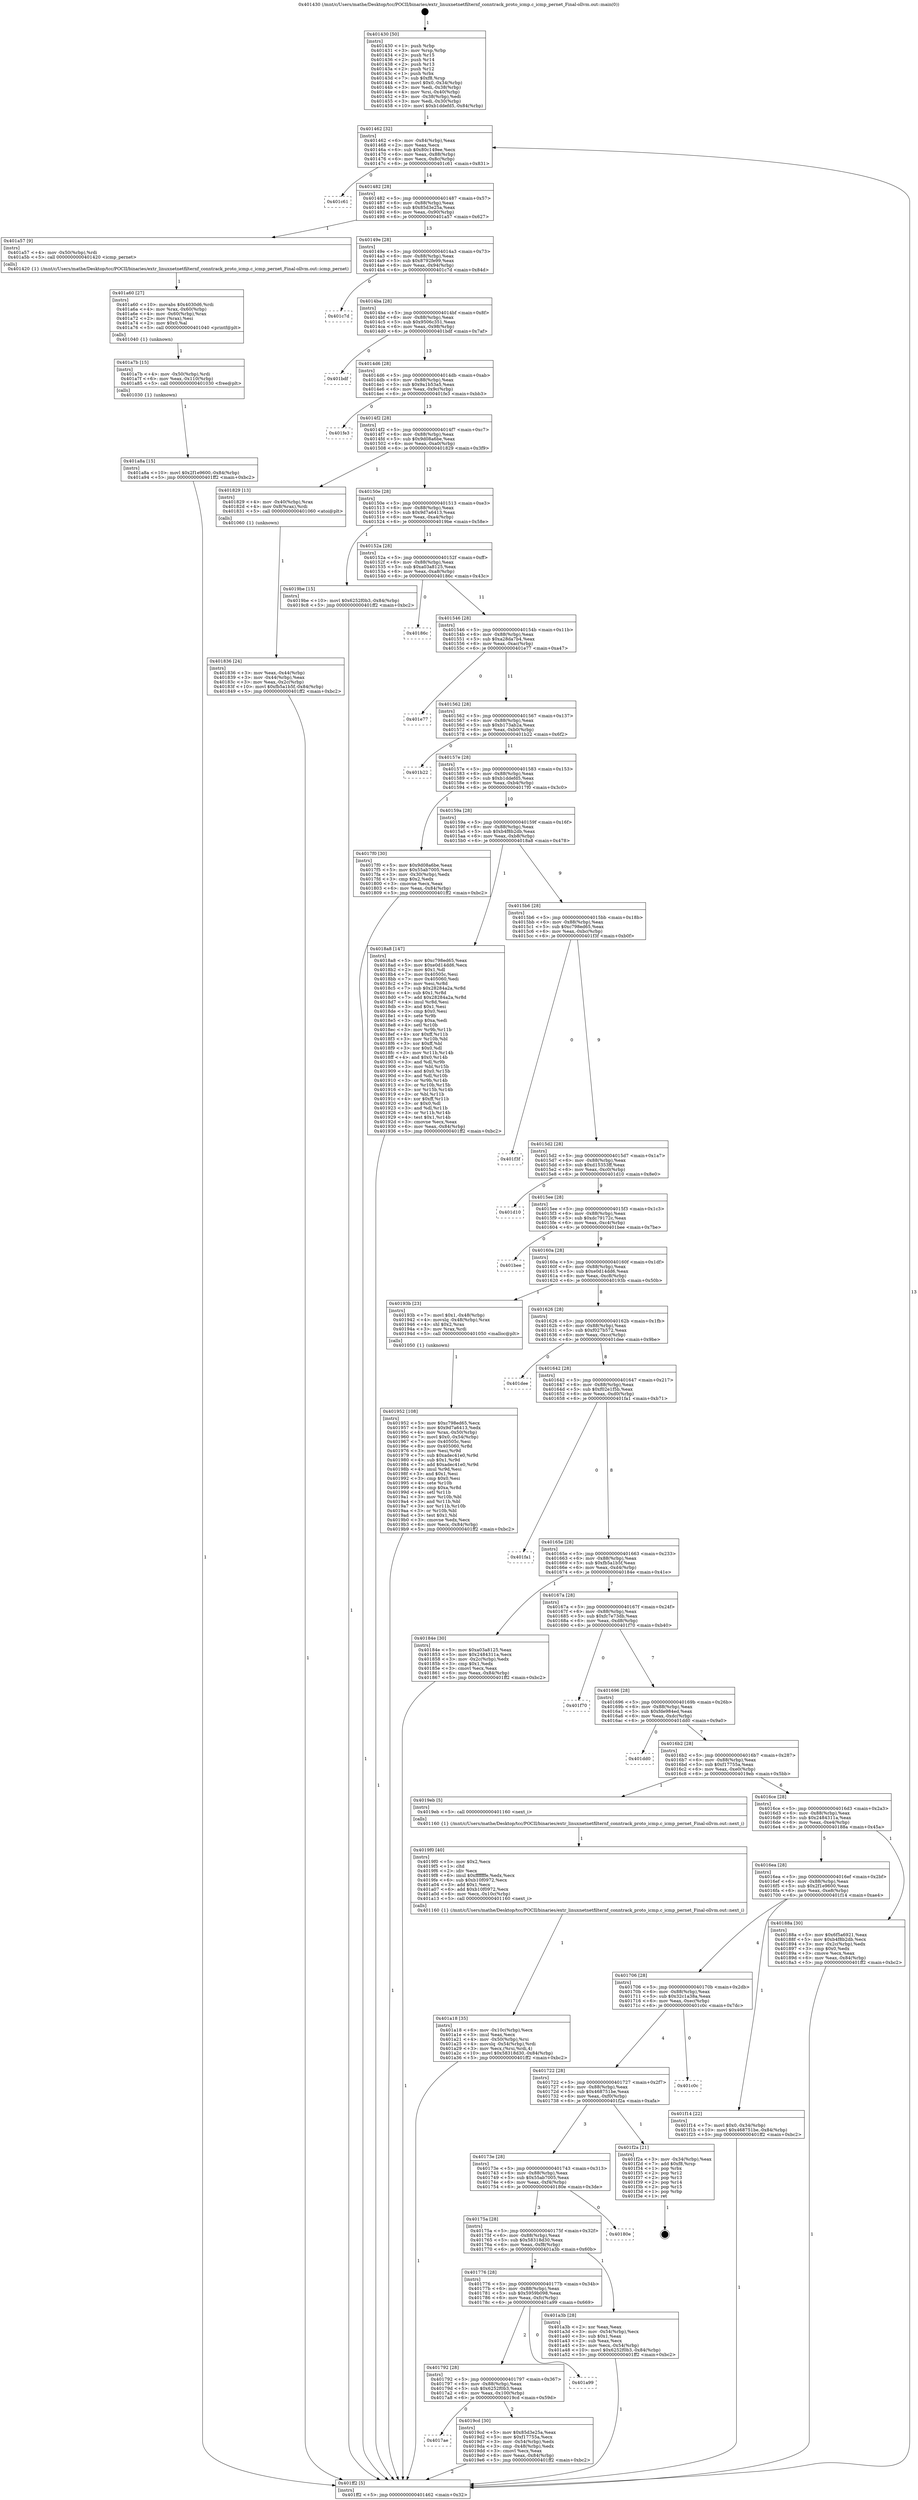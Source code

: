 digraph "0x401430" {
  label = "0x401430 (/mnt/c/Users/mathe/Desktop/tcc/POCII/binaries/extr_linuxnetnetfilternf_conntrack_proto_icmp.c_icmp_pernet_Final-ollvm.out::main(0))"
  labelloc = "t"
  node[shape=record]

  Entry [label="",width=0.3,height=0.3,shape=circle,fillcolor=black,style=filled]
  "0x401462" [label="{
     0x401462 [32]\l
     | [instrs]\l
     &nbsp;&nbsp;0x401462 \<+6\>: mov -0x84(%rbp),%eax\l
     &nbsp;&nbsp;0x401468 \<+2\>: mov %eax,%ecx\l
     &nbsp;&nbsp;0x40146a \<+6\>: sub $0x80c149ee,%ecx\l
     &nbsp;&nbsp;0x401470 \<+6\>: mov %eax,-0x88(%rbp)\l
     &nbsp;&nbsp;0x401476 \<+6\>: mov %ecx,-0x8c(%rbp)\l
     &nbsp;&nbsp;0x40147c \<+6\>: je 0000000000401c61 \<main+0x831\>\l
  }"]
  "0x401c61" [label="{
     0x401c61\l
  }", style=dashed]
  "0x401482" [label="{
     0x401482 [28]\l
     | [instrs]\l
     &nbsp;&nbsp;0x401482 \<+5\>: jmp 0000000000401487 \<main+0x57\>\l
     &nbsp;&nbsp;0x401487 \<+6\>: mov -0x88(%rbp),%eax\l
     &nbsp;&nbsp;0x40148d \<+5\>: sub $0x85d3e25a,%eax\l
     &nbsp;&nbsp;0x401492 \<+6\>: mov %eax,-0x90(%rbp)\l
     &nbsp;&nbsp;0x401498 \<+6\>: je 0000000000401a57 \<main+0x627\>\l
  }"]
  Exit [label="",width=0.3,height=0.3,shape=circle,fillcolor=black,style=filled,peripheries=2]
  "0x401a57" [label="{
     0x401a57 [9]\l
     | [instrs]\l
     &nbsp;&nbsp;0x401a57 \<+4\>: mov -0x50(%rbp),%rdi\l
     &nbsp;&nbsp;0x401a5b \<+5\>: call 0000000000401420 \<icmp_pernet\>\l
     | [calls]\l
     &nbsp;&nbsp;0x401420 \{1\} (/mnt/c/Users/mathe/Desktop/tcc/POCII/binaries/extr_linuxnetnetfilternf_conntrack_proto_icmp.c_icmp_pernet_Final-ollvm.out::icmp_pernet)\l
  }"]
  "0x40149e" [label="{
     0x40149e [28]\l
     | [instrs]\l
     &nbsp;&nbsp;0x40149e \<+5\>: jmp 00000000004014a3 \<main+0x73\>\l
     &nbsp;&nbsp;0x4014a3 \<+6\>: mov -0x88(%rbp),%eax\l
     &nbsp;&nbsp;0x4014a9 \<+5\>: sub $0x8792fe99,%eax\l
     &nbsp;&nbsp;0x4014ae \<+6\>: mov %eax,-0x94(%rbp)\l
     &nbsp;&nbsp;0x4014b4 \<+6\>: je 0000000000401c7d \<main+0x84d\>\l
  }"]
  "0x401a8a" [label="{
     0x401a8a [15]\l
     | [instrs]\l
     &nbsp;&nbsp;0x401a8a \<+10\>: movl $0x2f1e9600,-0x84(%rbp)\l
     &nbsp;&nbsp;0x401a94 \<+5\>: jmp 0000000000401ff2 \<main+0xbc2\>\l
  }"]
  "0x401c7d" [label="{
     0x401c7d\l
  }", style=dashed]
  "0x4014ba" [label="{
     0x4014ba [28]\l
     | [instrs]\l
     &nbsp;&nbsp;0x4014ba \<+5\>: jmp 00000000004014bf \<main+0x8f\>\l
     &nbsp;&nbsp;0x4014bf \<+6\>: mov -0x88(%rbp),%eax\l
     &nbsp;&nbsp;0x4014c5 \<+5\>: sub $0x9506c351,%eax\l
     &nbsp;&nbsp;0x4014ca \<+6\>: mov %eax,-0x98(%rbp)\l
     &nbsp;&nbsp;0x4014d0 \<+6\>: je 0000000000401bdf \<main+0x7af\>\l
  }"]
  "0x401a7b" [label="{
     0x401a7b [15]\l
     | [instrs]\l
     &nbsp;&nbsp;0x401a7b \<+4\>: mov -0x50(%rbp),%rdi\l
     &nbsp;&nbsp;0x401a7f \<+6\>: mov %eax,-0x110(%rbp)\l
     &nbsp;&nbsp;0x401a85 \<+5\>: call 0000000000401030 \<free@plt\>\l
     | [calls]\l
     &nbsp;&nbsp;0x401030 \{1\} (unknown)\l
  }"]
  "0x401bdf" [label="{
     0x401bdf\l
  }", style=dashed]
  "0x4014d6" [label="{
     0x4014d6 [28]\l
     | [instrs]\l
     &nbsp;&nbsp;0x4014d6 \<+5\>: jmp 00000000004014db \<main+0xab\>\l
     &nbsp;&nbsp;0x4014db \<+6\>: mov -0x88(%rbp),%eax\l
     &nbsp;&nbsp;0x4014e1 \<+5\>: sub $0x9a1b53a5,%eax\l
     &nbsp;&nbsp;0x4014e6 \<+6\>: mov %eax,-0x9c(%rbp)\l
     &nbsp;&nbsp;0x4014ec \<+6\>: je 0000000000401fe3 \<main+0xbb3\>\l
  }"]
  "0x401a60" [label="{
     0x401a60 [27]\l
     | [instrs]\l
     &nbsp;&nbsp;0x401a60 \<+10\>: movabs $0x4030d6,%rdi\l
     &nbsp;&nbsp;0x401a6a \<+4\>: mov %rax,-0x60(%rbp)\l
     &nbsp;&nbsp;0x401a6e \<+4\>: mov -0x60(%rbp),%rax\l
     &nbsp;&nbsp;0x401a72 \<+2\>: mov (%rax),%esi\l
     &nbsp;&nbsp;0x401a74 \<+2\>: mov $0x0,%al\l
     &nbsp;&nbsp;0x401a76 \<+5\>: call 0000000000401040 \<printf@plt\>\l
     | [calls]\l
     &nbsp;&nbsp;0x401040 \{1\} (unknown)\l
  }"]
  "0x401fe3" [label="{
     0x401fe3\l
  }", style=dashed]
  "0x4014f2" [label="{
     0x4014f2 [28]\l
     | [instrs]\l
     &nbsp;&nbsp;0x4014f2 \<+5\>: jmp 00000000004014f7 \<main+0xc7\>\l
     &nbsp;&nbsp;0x4014f7 \<+6\>: mov -0x88(%rbp),%eax\l
     &nbsp;&nbsp;0x4014fd \<+5\>: sub $0x9d08a6be,%eax\l
     &nbsp;&nbsp;0x401502 \<+6\>: mov %eax,-0xa0(%rbp)\l
     &nbsp;&nbsp;0x401508 \<+6\>: je 0000000000401829 \<main+0x3f9\>\l
  }"]
  "0x401a18" [label="{
     0x401a18 [35]\l
     | [instrs]\l
     &nbsp;&nbsp;0x401a18 \<+6\>: mov -0x10c(%rbp),%ecx\l
     &nbsp;&nbsp;0x401a1e \<+3\>: imul %eax,%ecx\l
     &nbsp;&nbsp;0x401a21 \<+4\>: mov -0x50(%rbp),%rsi\l
     &nbsp;&nbsp;0x401a25 \<+4\>: movslq -0x54(%rbp),%rdi\l
     &nbsp;&nbsp;0x401a29 \<+3\>: mov %ecx,(%rsi,%rdi,4)\l
     &nbsp;&nbsp;0x401a2c \<+10\>: movl $0x58318d30,-0x84(%rbp)\l
     &nbsp;&nbsp;0x401a36 \<+5\>: jmp 0000000000401ff2 \<main+0xbc2\>\l
  }"]
  "0x401829" [label="{
     0x401829 [13]\l
     | [instrs]\l
     &nbsp;&nbsp;0x401829 \<+4\>: mov -0x40(%rbp),%rax\l
     &nbsp;&nbsp;0x40182d \<+4\>: mov 0x8(%rax),%rdi\l
     &nbsp;&nbsp;0x401831 \<+5\>: call 0000000000401060 \<atoi@plt\>\l
     | [calls]\l
     &nbsp;&nbsp;0x401060 \{1\} (unknown)\l
  }"]
  "0x40150e" [label="{
     0x40150e [28]\l
     | [instrs]\l
     &nbsp;&nbsp;0x40150e \<+5\>: jmp 0000000000401513 \<main+0xe3\>\l
     &nbsp;&nbsp;0x401513 \<+6\>: mov -0x88(%rbp),%eax\l
     &nbsp;&nbsp;0x401519 \<+5\>: sub $0x9d7a6413,%eax\l
     &nbsp;&nbsp;0x40151e \<+6\>: mov %eax,-0xa4(%rbp)\l
     &nbsp;&nbsp;0x401524 \<+6\>: je 00000000004019be \<main+0x58e\>\l
  }"]
  "0x4019f0" [label="{
     0x4019f0 [40]\l
     | [instrs]\l
     &nbsp;&nbsp;0x4019f0 \<+5\>: mov $0x2,%ecx\l
     &nbsp;&nbsp;0x4019f5 \<+1\>: cltd\l
     &nbsp;&nbsp;0x4019f6 \<+2\>: idiv %ecx\l
     &nbsp;&nbsp;0x4019f8 \<+6\>: imul $0xfffffffe,%edx,%ecx\l
     &nbsp;&nbsp;0x4019fe \<+6\>: sub $0xb10f0972,%ecx\l
     &nbsp;&nbsp;0x401a04 \<+3\>: add $0x1,%ecx\l
     &nbsp;&nbsp;0x401a07 \<+6\>: add $0xb10f0972,%ecx\l
     &nbsp;&nbsp;0x401a0d \<+6\>: mov %ecx,-0x10c(%rbp)\l
     &nbsp;&nbsp;0x401a13 \<+5\>: call 0000000000401160 \<next_i\>\l
     | [calls]\l
     &nbsp;&nbsp;0x401160 \{1\} (/mnt/c/Users/mathe/Desktop/tcc/POCII/binaries/extr_linuxnetnetfilternf_conntrack_proto_icmp.c_icmp_pernet_Final-ollvm.out::next_i)\l
  }"]
  "0x4019be" [label="{
     0x4019be [15]\l
     | [instrs]\l
     &nbsp;&nbsp;0x4019be \<+10\>: movl $0x6252f0b3,-0x84(%rbp)\l
     &nbsp;&nbsp;0x4019c8 \<+5\>: jmp 0000000000401ff2 \<main+0xbc2\>\l
  }"]
  "0x40152a" [label="{
     0x40152a [28]\l
     | [instrs]\l
     &nbsp;&nbsp;0x40152a \<+5\>: jmp 000000000040152f \<main+0xff\>\l
     &nbsp;&nbsp;0x40152f \<+6\>: mov -0x88(%rbp),%eax\l
     &nbsp;&nbsp;0x401535 \<+5\>: sub $0xa03a8125,%eax\l
     &nbsp;&nbsp;0x40153a \<+6\>: mov %eax,-0xa8(%rbp)\l
     &nbsp;&nbsp;0x401540 \<+6\>: je 000000000040186c \<main+0x43c\>\l
  }"]
  "0x4017ae" [label="{
     0x4017ae\l
  }", style=dashed]
  "0x40186c" [label="{
     0x40186c\l
  }", style=dashed]
  "0x401546" [label="{
     0x401546 [28]\l
     | [instrs]\l
     &nbsp;&nbsp;0x401546 \<+5\>: jmp 000000000040154b \<main+0x11b\>\l
     &nbsp;&nbsp;0x40154b \<+6\>: mov -0x88(%rbp),%eax\l
     &nbsp;&nbsp;0x401551 \<+5\>: sub $0xa28da7b4,%eax\l
     &nbsp;&nbsp;0x401556 \<+6\>: mov %eax,-0xac(%rbp)\l
     &nbsp;&nbsp;0x40155c \<+6\>: je 0000000000401e77 \<main+0xa47\>\l
  }"]
  "0x4019cd" [label="{
     0x4019cd [30]\l
     | [instrs]\l
     &nbsp;&nbsp;0x4019cd \<+5\>: mov $0x85d3e25a,%eax\l
     &nbsp;&nbsp;0x4019d2 \<+5\>: mov $0xf17755a,%ecx\l
     &nbsp;&nbsp;0x4019d7 \<+3\>: mov -0x54(%rbp),%edx\l
     &nbsp;&nbsp;0x4019da \<+3\>: cmp -0x48(%rbp),%edx\l
     &nbsp;&nbsp;0x4019dd \<+3\>: cmovl %ecx,%eax\l
     &nbsp;&nbsp;0x4019e0 \<+6\>: mov %eax,-0x84(%rbp)\l
     &nbsp;&nbsp;0x4019e6 \<+5\>: jmp 0000000000401ff2 \<main+0xbc2\>\l
  }"]
  "0x401e77" [label="{
     0x401e77\l
  }", style=dashed]
  "0x401562" [label="{
     0x401562 [28]\l
     | [instrs]\l
     &nbsp;&nbsp;0x401562 \<+5\>: jmp 0000000000401567 \<main+0x137\>\l
     &nbsp;&nbsp;0x401567 \<+6\>: mov -0x88(%rbp),%eax\l
     &nbsp;&nbsp;0x40156d \<+5\>: sub $0xb173ab2a,%eax\l
     &nbsp;&nbsp;0x401572 \<+6\>: mov %eax,-0xb0(%rbp)\l
     &nbsp;&nbsp;0x401578 \<+6\>: je 0000000000401b22 \<main+0x6f2\>\l
  }"]
  "0x401792" [label="{
     0x401792 [28]\l
     | [instrs]\l
     &nbsp;&nbsp;0x401792 \<+5\>: jmp 0000000000401797 \<main+0x367\>\l
     &nbsp;&nbsp;0x401797 \<+6\>: mov -0x88(%rbp),%eax\l
     &nbsp;&nbsp;0x40179d \<+5\>: sub $0x6252f0b3,%eax\l
     &nbsp;&nbsp;0x4017a2 \<+6\>: mov %eax,-0x100(%rbp)\l
     &nbsp;&nbsp;0x4017a8 \<+6\>: je 00000000004019cd \<main+0x59d\>\l
  }"]
  "0x401b22" [label="{
     0x401b22\l
  }", style=dashed]
  "0x40157e" [label="{
     0x40157e [28]\l
     | [instrs]\l
     &nbsp;&nbsp;0x40157e \<+5\>: jmp 0000000000401583 \<main+0x153\>\l
     &nbsp;&nbsp;0x401583 \<+6\>: mov -0x88(%rbp),%eax\l
     &nbsp;&nbsp;0x401589 \<+5\>: sub $0xb1ddefd5,%eax\l
     &nbsp;&nbsp;0x40158e \<+6\>: mov %eax,-0xb4(%rbp)\l
     &nbsp;&nbsp;0x401594 \<+6\>: je 00000000004017f0 \<main+0x3c0\>\l
  }"]
  "0x401a99" [label="{
     0x401a99\l
  }", style=dashed]
  "0x4017f0" [label="{
     0x4017f0 [30]\l
     | [instrs]\l
     &nbsp;&nbsp;0x4017f0 \<+5\>: mov $0x9d08a6be,%eax\l
     &nbsp;&nbsp;0x4017f5 \<+5\>: mov $0x55ab7005,%ecx\l
     &nbsp;&nbsp;0x4017fa \<+3\>: mov -0x30(%rbp),%edx\l
     &nbsp;&nbsp;0x4017fd \<+3\>: cmp $0x2,%edx\l
     &nbsp;&nbsp;0x401800 \<+3\>: cmovne %ecx,%eax\l
     &nbsp;&nbsp;0x401803 \<+6\>: mov %eax,-0x84(%rbp)\l
     &nbsp;&nbsp;0x401809 \<+5\>: jmp 0000000000401ff2 \<main+0xbc2\>\l
  }"]
  "0x40159a" [label="{
     0x40159a [28]\l
     | [instrs]\l
     &nbsp;&nbsp;0x40159a \<+5\>: jmp 000000000040159f \<main+0x16f\>\l
     &nbsp;&nbsp;0x40159f \<+6\>: mov -0x88(%rbp),%eax\l
     &nbsp;&nbsp;0x4015a5 \<+5\>: sub $0xb4f8b2db,%eax\l
     &nbsp;&nbsp;0x4015aa \<+6\>: mov %eax,-0xb8(%rbp)\l
     &nbsp;&nbsp;0x4015b0 \<+6\>: je 00000000004018a8 \<main+0x478\>\l
  }"]
  "0x401ff2" [label="{
     0x401ff2 [5]\l
     | [instrs]\l
     &nbsp;&nbsp;0x401ff2 \<+5\>: jmp 0000000000401462 \<main+0x32\>\l
  }"]
  "0x401430" [label="{
     0x401430 [50]\l
     | [instrs]\l
     &nbsp;&nbsp;0x401430 \<+1\>: push %rbp\l
     &nbsp;&nbsp;0x401431 \<+3\>: mov %rsp,%rbp\l
     &nbsp;&nbsp;0x401434 \<+2\>: push %r15\l
     &nbsp;&nbsp;0x401436 \<+2\>: push %r14\l
     &nbsp;&nbsp;0x401438 \<+2\>: push %r13\l
     &nbsp;&nbsp;0x40143a \<+2\>: push %r12\l
     &nbsp;&nbsp;0x40143c \<+1\>: push %rbx\l
     &nbsp;&nbsp;0x40143d \<+7\>: sub $0xf8,%rsp\l
     &nbsp;&nbsp;0x401444 \<+7\>: movl $0x0,-0x34(%rbp)\l
     &nbsp;&nbsp;0x40144b \<+3\>: mov %edi,-0x38(%rbp)\l
     &nbsp;&nbsp;0x40144e \<+4\>: mov %rsi,-0x40(%rbp)\l
     &nbsp;&nbsp;0x401452 \<+3\>: mov -0x38(%rbp),%edi\l
     &nbsp;&nbsp;0x401455 \<+3\>: mov %edi,-0x30(%rbp)\l
     &nbsp;&nbsp;0x401458 \<+10\>: movl $0xb1ddefd5,-0x84(%rbp)\l
  }"]
  "0x401836" [label="{
     0x401836 [24]\l
     | [instrs]\l
     &nbsp;&nbsp;0x401836 \<+3\>: mov %eax,-0x44(%rbp)\l
     &nbsp;&nbsp;0x401839 \<+3\>: mov -0x44(%rbp),%eax\l
     &nbsp;&nbsp;0x40183c \<+3\>: mov %eax,-0x2c(%rbp)\l
     &nbsp;&nbsp;0x40183f \<+10\>: movl $0xfb5a1b5f,-0x84(%rbp)\l
     &nbsp;&nbsp;0x401849 \<+5\>: jmp 0000000000401ff2 \<main+0xbc2\>\l
  }"]
  "0x401776" [label="{
     0x401776 [28]\l
     | [instrs]\l
     &nbsp;&nbsp;0x401776 \<+5\>: jmp 000000000040177b \<main+0x34b\>\l
     &nbsp;&nbsp;0x40177b \<+6\>: mov -0x88(%rbp),%eax\l
     &nbsp;&nbsp;0x401781 \<+5\>: sub $0x5959b098,%eax\l
     &nbsp;&nbsp;0x401786 \<+6\>: mov %eax,-0xfc(%rbp)\l
     &nbsp;&nbsp;0x40178c \<+6\>: je 0000000000401a99 \<main+0x669\>\l
  }"]
  "0x4018a8" [label="{
     0x4018a8 [147]\l
     | [instrs]\l
     &nbsp;&nbsp;0x4018a8 \<+5\>: mov $0xc798ed65,%eax\l
     &nbsp;&nbsp;0x4018ad \<+5\>: mov $0xe0d14dd6,%ecx\l
     &nbsp;&nbsp;0x4018b2 \<+2\>: mov $0x1,%dl\l
     &nbsp;&nbsp;0x4018b4 \<+7\>: mov 0x40505c,%esi\l
     &nbsp;&nbsp;0x4018bb \<+7\>: mov 0x405060,%edi\l
     &nbsp;&nbsp;0x4018c2 \<+3\>: mov %esi,%r8d\l
     &nbsp;&nbsp;0x4018c5 \<+7\>: sub $0x28284a2a,%r8d\l
     &nbsp;&nbsp;0x4018cc \<+4\>: sub $0x1,%r8d\l
     &nbsp;&nbsp;0x4018d0 \<+7\>: add $0x28284a2a,%r8d\l
     &nbsp;&nbsp;0x4018d7 \<+4\>: imul %r8d,%esi\l
     &nbsp;&nbsp;0x4018db \<+3\>: and $0x1,%esi\l
     &nbsp;&nbsp;0x4018de \<+3\>: cmp $0x0,%esi\l
     &nbsp;&nbsp;0x4018e1 \<+4\>: sete %r9b\l
     &nbsp;&nbsp;0x4018e5 \<+3\>: cmp $0xa,%edi\l
     &nbsp;&nbsp;0x4018e8 \<+4\>: setl %r10b\l
     &nbsp;&nbsp;0x4018ec \<+3\>: mov %r9b,%r11b\l
     &nbsp;&nbsp;0x4018ef \<+4\>: xor $0xff,%r11b\l
     &nbsp;&nbsp;0x4018f3 \<+3\>: mov %r10b,%bl\l
     &nbsp;&nbsp;0x4018f6 \<+3\>: xor $0xff,%bl\l
     &nbsp;&nbsp;0x4018f9 \<+3\>: xor $0x0,%dl\l
     &nbsp;&nbsp;0x4018fc \<+3\>: mov %r11b,%r14b\l
     &nbsp;&nbsp;0x4018ff \<+4\>: and $0x0,%r14b\l
     &nbsp;&nbsp;0x401903 \<+3\>: and %dl,%r9b\l
     &nbsp;&nbsp;0x401906 \<+3\>: mov %bl,%r15b\l
     &nbsp;&nbsp;0x401909 \<+4\>: and $0x0,%r15b\l
     &nbsp;&nbsp;0x40190d \<+3\>: and %dl,%r10b\l
     &nbsp;&nbsp;0x401910 \<+3\>: or %r9b,%r14b\l
     &nbsp;&nbsp;0x401913 \<+3\>: or %r10b,%r15b\l
     &nbsp;&nbsp;0x401916 \<+3\>: xor %r15b,%r14b\l
     &nbsp;&nbsp;0x401919 \<+3\>: or %bl,%r11b\l
     &nbsp;&nbsp;0x40191c \<+4\>: xor $0xff,%r11b\l
     &nbsp;&nbsp;0x401920 \<+3\>: or $0x0,%dl\l
     &nbsp;&nbsp;0x401923 \<+3\>: and %dl,%r11b\l
     &nbsp;&nbsp;0x401926 \<+3\>: or %r11b,%r14b\l
     &nbsp;&nbsp;0x401929 \<+4\>: test $0x1,%r14b\l
     &nbsp;&nbsp;0x40192d \<+3\>: cmovne %ecx,%eax\l
     &nbsp;&nbsp;0x401930 \<+6\>: mov %eax,-0x84(%rbp)\l
     &nbsp;&nbsp;0x401936 \<+5\>: jmp 0000000000401ff2 \<main+0xbc2\>\l
  }"]
  "0x4015b6" [label="{
     0x4015b6 [28]\l
     | [instrs]\l
     &nbsp;&nbsp;0x4015b6 \<+5\>: jmp 00000000004015bb \<main+0x18b\>\l
     &nbsp;&nbsp;0x4015bb \<+6\>: mov -0x88(%rbp),%eax\l
     &nbsp;&nbsp;0x4015c1 \<+5\>: sub $0xc798ed65,%eax\l
     &nbsp;&nbsp;0x4015c6 \<+6\>: mov %eax,-0xbc(%rbp)\l
     &nbsp;&nbsp;0x4015cc \<+6\>: je 0000000000401f3f \<main+0xb0f\>\l
  }"]
  "0x401a3b" [label="{
     0x401a3b [28]\l
     | [instrs]\l
     &nbsp;&nbsp;0x401a3b \<+2\>: xor %eax,%eax\l
     &nbsp;&nbsp;0x401a3d \<+3\>: mov -0x54(%rbp),%ecx\l
     &nbsp;&nbsp;0x401a40 \<+3\>: sub $0x1,%eax\l
     &nbsp;&nbsp;0x401a43 \<+2\>: sub %eax,%ecx\l
     &nbsp;&nbsp;0x401a45 \<+3\>: mov %ecx,-0x54(%rbp)\l
     &nbsp;&nbsp;0x401a48 \<+10\>: movl $0x6252f0b3,-0x84(%rbp)\l
     &nbsp;&nbsp;0x401a52 \<+5\>: jmp 0000000000401ff2 \<main+0xbc2\>\l
  }"]
  "0x401f3f" [label="{
     0x401f3f\l
  }", style=dashed]
  "0x4015d2" [label="{
     0x4015d2 [28]\l
     | [instrs]\l
     &nbsp;&nbsp;0x4015d2 \<+5\>: jmp 00000000004015d7 \<main+0x1a7\>\l
     &nbsp;&nbsp;0x4015d7 \<+6\>: mov -0x88(%rbp),%eax\l
     &nbsp;&nbsp;0x4015dd \<+5\>: sub $0xd15353ff,%eax\l
     &nbsp;&nbsp;0x4015e2 \<+6\>: mov %eax,-0xc0(%rbp)\l
     &nbsp;&nbsp;0x4015e8 \<+6\>: je 0000000000401d10 \<main+0x8e0\>\l
  }"]
  "0x40175a" [label="{
     0x40175a [28]\l
     | [instrs]\l
     &nbsp;&nbsp;0x40175a \<+5\>: jmp 000000000040175f \<main+0x32f\>\l
     &nbsp;&nbsp;0x40175f \<+6\>: mov -0x88(%rbp),%eax\l
     &nbsp;&nbsp;0x401765 \<+5\>: sub $0x58318d30,%eax\l
     &nbsp;&nbsp;0x40176a \<+6\>: mov %eax,-0xf8(%rbp)\l
     &nbsp;&nbsp;0x401770 \<+6\>: je 0000000000401a3b \<main+0x60b\>\l
  }"]
  "0x401d10" [label="{
     0x401d10\l
  }", style=dashed]
  "0x4015ee" [label="{
     0x4015ee [28]\l
     | [instrs]\l
     &nbsp;&nbsp;0x4015ee \<+5\>: jmp 00000000004015f3 \<main+0x1c3\>\l
     &nbsp;&nbsp;0x4015f3 \<+6\>: mov -0x88(%rbp),%eax\l
     &nbsp;&nbsp;0x4015f9 \<+5\>: sub $0xdc79172c,%eax\l
     &nbsp;&nbsp;0x4015fe \<+6\>: mov %eax,-0xc4(%rbp)\l
     &nbsp;&nbsp;0x401604 \<+6\>: je 0000000000401bee \<main+0x7be\>\l
  }"]
  "0x40180e" [label="{
     0x40180e\l
  }", style=dashed]
  "0x401bee" [label="{
     0x401bee\l
  }", style=dashed]
  "0x40160a" [label="{
     0x40160a [28]\l
     | [instrs]\l
     &nbsp;&nbsp;0x40160a \<+5\>: jmp 000000000040160f \<main+0x1df\>\l
     &nbsp;&nbsp;0x40160f \<+6\>: mov -0x88(%rbp),%eax\l
     &nbsp;&nbsp;0x401615 \<+5\>: sub $0xe0d14dd6,%eax\l
     &nbsp;&nbsp;0x40161a \<+6\>: mov %eax,-0xc8(%rbp)\l
     &nbsp;&nbsp;0x401620 \<+6\>: je 000000000040193b \<main+0x50b\>\l
  }"]
  "0x40173e" [label="{
     0x40173e [28]\l
     | [instrs]\l
     &nbsp;&nbsp;0x40173e \<+5\>: jmp 0000000000401743 \<main+0x313\>\l
     &nbsp;&nbsp;0x401743 \<+6\>: mov -0x88(%rbp),%eax\l
     &nbsp;&nbsp;0x401749 \<+5\>: sub $0x55ab7005,%eax\l
     &nbsp;&nbsp;0x40174e \<+6\>: mov %eax,-0xf4(%rbp)\l
     &nbsp;&nbsp;0x401754 \<+6\>: je 000000000040180e \<main+0x3de\>\l
  }"]
  "0x40193b" [label="{
     0x40193b [23]\l
     | [instrs]\l
     &nbsp;&nbsp;0x40193b \<+7\>: movl $0x1,-0x48(%rbp)\l
     &nbsp;&nbsp;0x401942 \<+4\>: movslq -0x48(%rbp),%rax\l
     &nbsp;&nbsp;0x401946 \<+4\>: shl $0x2,%rax\l
     &nbsp;&nbsp;0x40194a \<+3\>: mov %rax,%rdi\l
     &nbsp;&nbsp;0x40194d \<+5\>: call 0000000000401050 \<malloc@plt\>\l
     | [calls]\l
     &nbsp;&nbsp;0x401050 \{1\} (unknown)\l
  }"]
  "0x401626" [label="{
     0x401626 [28]\l
     | [instrs]\l
     &nbsp;&nbsp;0x401626 \<+5\>: jmp 000000000040162b \<main+0x1fb\>\l
     &nbsp;&nbsp;0x40162b \<+6\>: mov -0x88(%rbp),%eax\l
     &nbsp;&nbsp;0x401631 \<+5\>: sub $0xf027b572,%eax\l
     &nbsp;&nbsp;0x401636 \<+6\>: mov %eax,-0xcc(%rbp)\l
     &nbsp;&nbsp;0x40163c \<+6\>: je 0000000000401dee \<main+0x9be\>\l
  }"]
  "0x401f2a" [label="{
     0x401f2a [21]\l
     | [instrs]\l
     &nbsp;&nbsp;0x401f2a \<+3\>: mov -0x34(%rbp),%eax\l
     &nbsp;&nbsp;0x401f2d \<+7\>: add $0xf8,%rsp\l
     &nbsp;&nbsp;0x401f34 \<+1\>: pop %rbx\l
     &nbsp;&nbsp;0x401f35 \<+2\>: pop %r12\l
     &nbsp;&nbsp;0x401f37 \<+2\>: pop %r13\l
     &nbsp;&nbsp;0x401f39 \<+2\>: pop %r14\l
     &nbsp;&nbsp;0x401f3b \<+2\>: pop %r15\l
     &nbsp;&nbsp;0x401f3d \<+1\>: pop %rbp\l
     &nbsp;&nbsp;0x401f3e \<+1\>: ret\l
  }"]
  "0x401dee" [label="{
     0x401dee\l
  }", style=dashed]
  "0x401642" [label="{
     0x401642 [28]\l
     | [instrs]\l
     &nbsp;&nbsp;0x401642 \<+5\>: jmp 0000000000401647 \<main+0x217\>\l
     &nbsp;&nbsp;0x401647 \<+6\>: mov -0x88(%rbp),%eax\l
     &nbsp;&nbsp;0x40164d \<+5\>: sub $0xf02e1f5b,%eax\l
     &nbsp;&nbsp;0x401652 \<+6\>: mov %eax,-0xd0(%rbp)\l
     &nbsp;&nbsp;0x401658 \<+6\>: je 0000000000401fa1 \<main+0xb71\>\l
  }"]
  "0x401722" [label="{
     0x401722 [28]\l
     | [instrs]\l
     &nbsp;&nbsp;0x401722 \<+5\>: jmp 0000000000401727 \<main+0x2f7\>\l
     &nbsp;&nbsp;0x401727 \<+6\>: mov -0x88(%rbp),%eax\l
     &nbsp;&nbsp;0x40172d \<+5\>: sub $0x468751be,%eax\l
     &nbsp;&nbsp;0x401732 \<+6\>: mov %eax,-0xf0(%rbp)\l
     &nbsp;&nbsp;0x401738 \<+6\>: je 0000000000401f2a \<main+0xafa\>\l
  }"]
  "0x401fa1" [label="{
     0x401fa1\l
  }", style=dashed]
  "0x40165e" [label="{
     0x40165e [28]\l
     | [instrs]\l
     &nbsp;&nbsp;0x40165e \<+5\>: jmp 0000000000401663 \<main+0x233\>\l
     &nbsp;&nbsp;0x401663 \<+6\>: mov -0x88(%rbp),%eax\l
     &nbsp;&nbsp;0x401669 \<+5\>: sub $0xfb5a1b5f,%eax\l
     &nbsp;&nbsp;0x40166e \<+6\>: mov %eax,-0xd4(%rbp)\l
     &nbsp;&nbsp;0x401674 \<+6\>: je 000000000040184e \<main+0x41e\>\l
  }"]
  "0x401c0c" [label="{
     0x401c0c\l
  }", style=dashed]
  "0x40184e" [label="{
     0x40184e [30]\l
     | [instrs]\l
     &nbsp;&nbsp;0x40184e \<+5\>: mov $0xa03a8125,%eax\l
     &nbsp;&nbsp;0x401853 \<+5\>: mov $0x2484311a,%ecx\l
     &nbsp;&nbsp;0x401858 \<+3\>: mov -0x2c(%rbp),%edx\l
     &nbsp;&nbsp;0x40185b \<+3\>: cmp $0x1,%edx\l
     &nbsp;&nbsp;0x40185e \<+3\>: cmovl %ecx,%eax\l
     &nbsp;&nbsp;0x401861 \<+6\>: mov %eax,-0x84(%rbp)\l
     &nbsp;&nbsp;0x401867 \<+5\>: jmp 0000000000401ff2 \<main+0xbc2\>\l
  }"]
  "0x40167a" [label="{
     0x40167a [28]\l
     | [instrs]\l
     &nbsp;&nbsp;0x40167a \<+5\>: jmp 000000000040167f \<main+0x24f\>\l
     &nbsp;&nbsp;0x40167f \<+6\>: mov -0x88(%rbp),%eax\l
     &nbsp;&nbsp;0x401685 \<+5\>: sub $0xfc7e73db,%eax\l
     &nbsp;&nbsp;0x40168a \<+6\>: mov %eax,-0xd8(%rbp)\l
     &nbsp;&nbsp;0x401690 \<+6\>: je 0000000000401f70 \<main+0xb40\>\l
  }"]
  "0x401706" [label="{
     0x401706 [28]\l
     | [instrs]\l
     &nbsp;&nbsp;0x401706 \<+5\>: jmp 000000000040170b \<main+0x2db\>\l
     &nbsp;&nbsp;0x40170b \<+6\>: mov -0x88(%rbp),%eax\l
     &nbsp;&nbsp;0x401711 \<+5\>: sub $0x32c1a38a,%eax\l
     &nbsp;&nbsp;0x401716 \<+6\>: mov %eax,-0xec(%rbp)\l
     &nbsp;&nbsp;0x40171c \<+6\>: je 0000000000401c0c \<main+0x7dc\>\l
  }"]
  "0x401f70" [label="{
     0x401f70\l
  }", style=dashed]
  "0x401696" [label="{
     0x401696 [28]\l
     | [instrs]\l
     &nbsp;&nbsp;0x401696 \<+5\>: jmp 000000000040169b \<main+0x26b\>\l
     &nbsp;&nbsp;0x40169b \<+6\>: mov -0x88(%rbp),%eax\l
     &nbsp;&nbsp;0x4016a1 \<+5\>: sub $0xfde984ed,%eax\l
     &nbsp;&nbsp;0x4016a6 \<+6\>: mov %eax,-0xdc(%rbp)\l
     &nbsp;&nbsp;0x4016ac \<+6\>: je 0000000000401dd0 \<main+0x9a0\>\l
  }"]
  "0x401f14" [label="{
     0x401f14 [22]\l
     | [instrs]\l
     &nbsp;&nbsp;0x401f14 \<+7\>: movl $0x0,-0x34(%rbp)\l
     &nbsp;&nbsp;0x401f1b \<+10\>: movl $0x468751be,-0x84(%rbp)\l
     &nbsp;&nbsp;0x401f25 \<+5\>: jmp 0000000000401ff2 \<main+0xbc2\>\l
  }"]
  "0x401dd0" [label="{
     0x401dd0\l
  }", style=dashed]
  "0x4016b2" [label="{
     0x4016b2 [28]\l
     | [instrs]\l
     &nbsp;&nbsp;0x4016b2 \<+5\>: jmp 00000000004016b7 \<main+0x287\>\l
     &nbsp;&nbsp;0x4016b7 \<+6\>: mov -0x88(%rbp),%eax\l
     &nbsp;&nbsp;0x4016bd \<+5\>: sub $0xf17755a,%eax\l
     &nbsp;&nbsp;0x4016c2 \<+6\>: mov %eax,-0xe0(%rbp)\l
     &nbsp;&nbsp;0x4016c8 \<+6\>: je 00000000004019eb \<main+0x5bb\>\l
  }"]
  "0x401952" [label="{
     0x401952 [108]\l
     | [instrs]\l
     &nbsp;&nbsp;0x401952 \<+5\>: mov $0xc798ed65,%ecx\l
     &nbsp;&nbsp;0x401957 \<+5\>: mov $0x9d7a6413,%edx\l
     &nbsp;&nbsp;0x40195c \<+4\>: mov %rax,-0x50(%rbp)\l
     &nbsp;&nbsp;0x401960 \<+7\>: movl $0x0,-0x54(%rbp)\l
     &nbsp;&nbsp;0x401967 \<+7\>: mov 0x40505c,%esi\l
     &nbsp;&nbsp;0x40196e \<+8\>: mov 0x405060,%r8d\l
     &nbsp;&nbsp;0x401976 \<+3\>: mov %esi,%r9d\l
     &nbsp;&nbsp;0x401979 \<+7\>: sub $0xadec41e0,%r9d\l
     &nbsp;&nbsp;0x401980 \<+4\>: sub $0x1,%r9d\l
     &nbsp;&nbsp;0x401984 \<+7\>: add $0xadec41e0,%r9d\l
     &nbsp;&nbsp;0x40198b \<+4\>: imul %r9d,%esi\l
     &nbsp;&nbsp;0x40198f \<+3\>: and $0x1,%esi\l
     &nbsp;&nbsp;0x401992 \<+3\>: cmp $0x0,%esi\l
     &nbsp;&nbsp;0x401995 \<+4\>: sete %r10b\l
     &nbsp;&nbsp;0x401999 \<+4\>: cmp $0xa,%r8d\l
     &nbsp;&nbsp;0x40199d \<+4\>: setl %r11b\l
     &nbsp;&nbsp;0x4019a1 \<+3\>: mov %r10b,%bl\l
     &nbsp;&nbsp;0x4019a4 \<+3\>: and %r11b,%bl\l
     &nbsp;&nbsp;0x4019a7 \<+3\>: xor %r11b,%r10b\l
     &nbsp;&nbsp;0x4019aa \<+3\>: or %r10b,%bl\l
     &nbsp;&nbsp;0x4019ad \<+3\>: test $0x1,%bl\l
     &nbsp;&nbsp;0x4019b0 \<+3\>: cmovne %edx,%ecx\l
     &nbsp;&nbsp;0x4019b3 \<+6\>: mov %ecx,-0x84(%rbp)\l
     &nbsp;&nbsp;0x4019b9 \<+5\>: jmp 0000000000401ff2 \<main+0xbc2\>\l
  }"]
  "0x4019eb" [label="{
     0x4019eb [5]\l
     | [instrs]\l
     &nbsp;&nbsp;0x4019eb \<+5\>: call 0000000000401160 \<next_i\>\l
     | [calls]\l
     &nbsp;&nbsp;0x401160 \{1\} (/mnt/c/Users/mathe/Desktop/tcc/POCII/binaries/extr_linuxnetnetfilternf_conntrack_proto_icmp.c_icmp_pernet_Final-ollvm.out::next_i)\l
  }"]
  "0x4016ce" [label="{
     0x4016ce [28]\l
     | [instrs]\l
     &nbsp;&nbsp;0x4016ce \<+5\>: jmp 00000000004016d3 \<main+0x2a3\>\l
     &nbsp;&nbsp;0x4016d3 \<+6\>: mov -0x88(%rbp),%eax\l
     &nbsp;&nbsp;0x4016d9 \<+5\>: sub $0x2484311a,%eax\l
     &nbsp;&nbsp;0x4016de \<+6\>: mov %eax,-0xe4(%rbp)\l
     &nbsp;&nbsp;0x4016e4 \<+6\>: je 000000000040188a \<main+0x45a\>\l
  }"]
  "0x4016ea" [label="{
     0x4016ea [28]\l
     | [instrs]\l
     &nbsp;&nbsp;0x4016ea \<+5\>: jmp 00000000004016ef \<main+0x2bf\>\l
     &nbsp;&nbsp;0x4016ef \<+6\>: mov -0x88(%rbp),%eax\l
     &nbsp;&nbsp;0x4016f5 \<+5\>: sub $0x2f1e9600,%eax\l
     &nbsp;&nbsp;0x4016fa \<+6\>: mov %eax,-0xe8(%rbp)\l
     &nbsp;&nbsp;0x401700 \<+6\>: je 0000000000401f14 \<main+0xae4\>\l
  }"]
  "0x40188a" [label="{
     0x40188a [30]\l
     | [instrs]\l
     &nbsp;&nbsp;0x40188a \<+5\>: mov $0x6f5a6921,%eax\l
     &nbsp;&nbsp;0x40188f \<+5\>: mov $0xb4f8b2db,%ecx\l
     &nbsp;&nbsp;0x401894 \<+3\>: mov -0x2c(%rbp),%edx\l
     &nbsp;&nbsp;0x401897 \<+3\>: cmp $0x0,%edx\l
     &nbsp;&nbsp;0x40189a \<+3\>: cmove %ecx,%eax\l
     &nbsp;&nbsp;0x40189d \<+6\>: mov %eax,-0x84(%rbp)\l
     &nbsp;&nbsp;0x4018a3 \<+5\>: jmp 0000000000401ff2 \<main+0xbc2\>\l
  }"]
  Entry -> "0x401430" [label=" 1"]
  "0x401462" -> "0x401c61" [label=" 0"]
  "0x401462" -> "0x401482" [label=" 14"]
  "0x401f2a" -> Exit [label=" 1"]
  "0x401482" -> "0x401a57" [label=" 1"]
  "0x401482" -> "0x40149e" [label=" 13"]
  "0x401f14" -> "0x401ff2" [label=" 1"]
  "0x40149e" -> "0x401c7d" [label=" 0"]
  "0x40149e" -> "0x4014ba" [label=" 13"]
  "0x401a8a" -> "0x401ff2" [label=" 1"]
  "0x4014ba" -> "0x401bdf" [label=" 0"]
  "0x4014ba" -> "0x4014d6" [label=" 13"]
  "0x401a7b" -> "0x401a8a" [label=" 1"]
  "0x4014d6" -> "0x401fe3" [label=" 0"]
  "0x4014d6" -> "0x4014f2" [label=" 13"]
  "0x401a60" -> "0x401a7b" [label=" 1"]
  "0x4014f2" -> "0x401829" [label=" 1"]
  "0x4014f2" -> "0x40150e" [label=" 12"]
  "0x401a57" -> "0x401a60" [label=" 1"]
  "0x40150e" -> "0x4019be" [label=" 1"]
  "0x40150e" -> "0x40152a" [label=" 11"]
  "0x401a3b" -> "0x401ff2" [label=" 1"]
  "0x40152a" -> "0x40186c" [label=" 0"]
  "0x40152a" -> "0x401546" [label=" 11"]
  "0x401a18" -> "0x401ff2" [label=" 1"]
  "0x401546" -> "0x401e77" [label=" 0"]
  "0x401546" -> "0x401562" [label=" 11"]
  "0x4019f0" -> "0x401a18" [label=" 1"]
  "0x401562" -> "0x401b22" [label=" 0"]
  "0x401562" -> "0x40157e" [label=" 11"]
  "0x4019cd" -> "0x401ff2" [label=" 2"]
  "0x40157e" -> "0x4017f0" [label=" 1"]
  "0x40157e" -> "0x40159a" [label=" 10"]
  "0x4017f0" -> "0x401ff2" [label=" 1"]
  "0x401430" -> "0x401462" [label=" 1"]
  "0x401ff2" -> "0x401462" [label=" 13"]
  "0x401829" -> "0x401836" [label=" 1"]
  "0x401836" -> "0x401ff2" [label=" 1"]
  "0x401792" -> "0x4017ae" [label=" 0"]
  "0x40159a" -> "0x4018a8" [label=" 1"]
  "0x40159a" -> "0x4015b6" [label=" 9"]
  "0x4019eb" -> "0x4019f0" [label=" 1"]
  "0x4015b6" -> "0x401f3f" [label=" 0"]
  "0x4015b6" -> "0x4015d2" [label=" 9"]
  "0x401776" -> "0x401792" [label=" 2"]
  "0x4015d2" -> "0x401d10" [label=" 0"]
  "0x4015d2" -> "0x4015ee" [label=" 9"]
  "0x401792" -> "0x4019cd" [label=" 2"]
  "0x4015ee" -> "0x401bee" [label=" 0"]
  "0x4015ee" -> "0x40160a" [label=" 9"]
  "0x40175a" -> "0x401776" [label=" 2"]
  "0x40160a" -> "0x40193b" [label=" 1"]
  "0x40160a" -> "0x401626" [label=" 8"]
  "0x401776" -> "0x401a99" [label=" 0"]
  "0x401626" -> "0x401dee" [label=" 0"]
  "0x401626" -> "0x401642" [label=" 8"]
  "0x40173e" -> "0x40175a" [label=" 3"]
  "0x401642" -> "0x401fa1" [label=" 0"]
  "0x401642" -> "0x40165e" [label=" 8"]
  "0x40175a" -> "0x401a3b" [label=" 1"]
  "0x40165e" -> "0x40184e" [label=" 1"]
  "0x40165e" -> "0x40167a" [label=" 7"]
  "0x40184e" -> "0x401ff2" [label=" 1"]
  "0x401722" -> "0x40173e" [label=" 3"]
  "0x40167a" -> "0x401f70" [label=" 0"]
  "0x40167a" -> "0x401696" [label=" 7"]
  "0x40173e" -> "0x40180e" [label=" 0"]
  "0x401696" -> "0x401dd0" [label=" 0"]
  "0x401696" -> "0x4016b2" [label=" 7"]
  "0x401706" -> "0x401722" [label=" 4"]
  "0x4016b2" -> "0x4019eb" [label=" 1"]
  "0x4016b2" -> "0x4016ce" [label=" 6"]
  "0x401722" -> "0x401f2a" [label=" 1"]
  "0x4016ce" -> "0x40188a" [label=" 1"]
  "0x4016ce" -> "0x4016ea" [label=" 5"]
  "0x40188a" -> "0x401ff2" [label=" 1"]
  "0x4018a8" -> "0x401ff2" [label=" 1"]
  "0x40193b" -> "0x401952" [label=" 1"]
  "0x401952" -> "0x401ff2" [label=" 1"]
  "0x4019be" -> "0x401ff2" [label=" 1"]
  "0x401706" -> "0x401c0c" [label=" 0"]
  "0x4016ea" -> "0x401f14" [label=" 1"]
  "0x4016ea" -> "0x401706" [label=" 4"]
}
